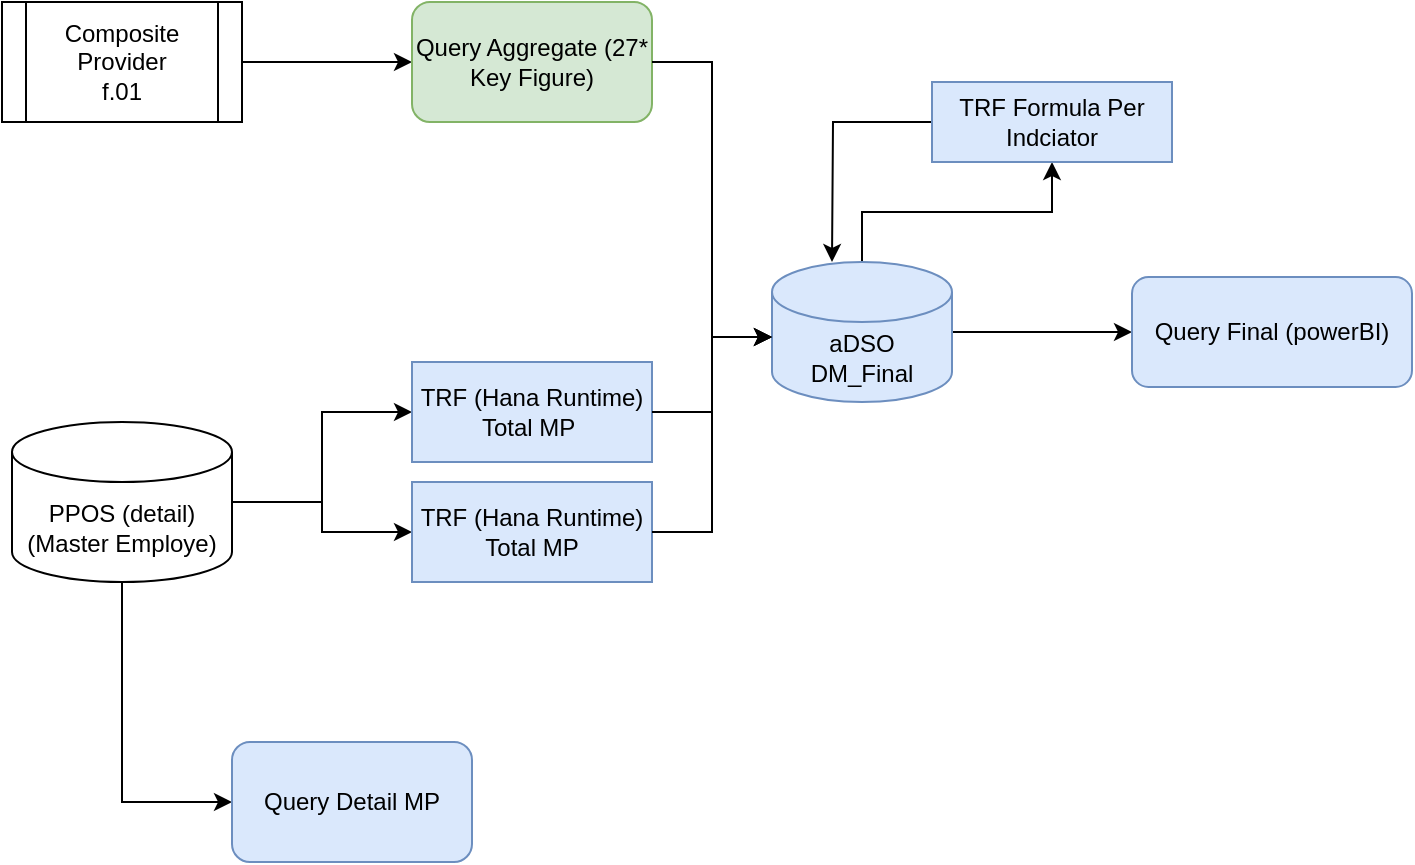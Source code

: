 <mxfile version="28.0.4">
  <diagram name="Page-1" id="U_SA3HE6gFZlru9x9uHu">
    <mxGraphModel dx="1042" dy="562" grid="1" gridSize="10" guides="1" tooltips="1" connect="1" arrows="1" fold="1" page="1" pageScale="1" pageWidth="850" pageHeight="1100" math="0" shadow="0">
      <root>
        <mxCell id="0" />
        <mxCell id="1" parent="0" />
        <mxCell id="Y4zUcHu51oirmXJA9-co-7" style="edgeStyle=orthogonalEdgeStyle;rounded=0;orthogonalLoop=1;jettySize=auto;html=1;" edge="1" parent="1" source="Y4zUcHu51oirmXJA9-co-1" target="Y4zUcHu51oirmXJA9-co-4">
          <mxGeometry relative="1" as="geometry" />
        </mxCell>
        <mxCell id="Y4zUcHu51oirmXJA9-co-1" value="Composite Provider&lt;div&gt;f.01&lt;/div&gt;" style="shape=process;whiteSpace=wrap;html=1;backgroundOutline=1;" vertex="1" parent="1">
          <mxGeometry x="55" y="90" width="120" height="60" as="geometry" />
        </mxCell>
        <mxCell id="Y4zUcHu51oirmXJA9-co-15" style="edgeStyle=orthogonalEdgeStyle;rounded=0;orthogonalLoop=1;jettySize=auto;html=1;entryX=0;entryY=0.5;entryDx=0;entryDy=0;" edge="1" parent="1" source="Y4zUcHu51oirmXJA9-co-2" target="Y4zUcHu51oirmXJA9-co-13">
          <mxGeometry relative="1" as="geometry" />
        </mxCell>
        <mxCell id="Y4zUcHu51oirmXJA9-co-20" style="edgeStyle=orthogonalEdgeStyle;rounded=0;orthogonalLoop=1;jettySize=auto;html=1;entryX=0;entryY=0.5;entryDx=0;entryDy=0;" edge="1" parent="1" source="Y4zUcHu51oirmXJA9-co-2" target="Y4zUcHu51oirmXJA9-co-19">
          <mxGeometry relative="1" as="geometry" />
        </mxCell>
        <mxCell id="Y4zUcHu51oirmXJA9-co-23" style="edgeStyle=orthogonalEdgeStyle;rounded=0;orthogonalLoop=1;jettySize=auto;html=1;entryX=0;entryY=0.5;entryDx=0;entryDy=0;" edge="1" parent="1" source="Y4zUcHu51oirmXJA9-co-2" target="Y4zUcHu51oirmXJA9-co-21">
          <mxGeometry relative="1" as="geometry" />
        </mxCell>
        <mxCell id="Y4zUcHu51oirmXJA9-co-2" value="PPOS (detail)&lt;br&gt;(Master Employe)" style="shape=cylinder3;whiteSpace=wrap;html=1;boundedLbl=1;backgroundOutline=1;size=15;" vertex="1" parent="1">
          <mxGeometry x="60" y="300" width="110" height="80" as="geometry" />
        </mxCell>
        <mxCell id="Y4zUcHu51oirmXJA9-co-18" style="edgeStyle=orthogonalEdgeStyle;rounded=0;orthogonalLoop=1;jettySize=auto;html=1;" edge="1" parent="1" source="Y4zUcHu51oirmXJA9-co-3" target="Y4zUcHu51oirmXJA9-co-17">
          <mxGeometry relative="1" as="geometry" />
        </mxCell>
        <mxCell id="Y4zUcHu51oirmXJA9-co-26" style="edgeStyle=orthogonalEdgeStyle;rounded=0;orthogonalLoop=1;jettySize=auto;html=1;entryX=0.5;entryY=1;entryDx=0;entryDy=0;" edge="1" parent="1" source="Y4zUcHu51oirmXJA9-co-3" target="Y4zUcHu51oirmXJA9-co-24">
          <mxGeometry relative="1" as="geometry" />
        </mxCell>
        <mxCell id="Y4zUcHu51oirmXJA9-co-3" value="aDSO&lt;br&gt;DM_Final" style="shape=cylinder3;whiteSpace=wrap;html=1;boundedLbl=1;backgroundOutline=1;size=15;fillColor=#dae8fc;strokeColor=#6c8ebf;" vertex="1" parent="1">
          <mxGeometry x="440" y="220" width="90" height="70" as="geometry" />
        </mxCell>
        <mxCell id="Y4zUcHu51oirmXJA9-co-4" value="Query Aggregate (27* Key Figure)" style="rounded=1;whiteSpace=wrap;html=1;fillColor=#d5e8d4;strokeColor=#82b366;" vertex="1" parent="1">
          <mxGeometry x="260" y="90" width="120" height="60" as="geometry" />
        </mxCell>
        <mxCell id="Y4zUcHu51oirmXJA9-co-8" style="edgeStyle=orthogonalEdgeStyle;rounded=0;orthogonalLoop=1;jettySize=auto;html=1;entryX=0;entryY=0;entryDx=0;entryDy=37.5;entryPerimeter=0;" edge="1" parent="1" source="Y4zUcHu51oirmXJA9-co-4" target="Y4zUcHu51oirmXJA9-co-3">
          <mxGeometry relative="1" as="geometry">
            <Array as="points">
              <mxPoint x="410" y="120" />
              <mxPoint x="410" y="258" />
            </Array>
          </mxGeometry>
        </mxCell>
        <mxCell id="Y4zUcHu51oirmXJA9-co-13" value="TRF (Hana Runtime)&lt;br&gt;Total MP&amp;nbsp;" style="rounded=0;whiteSpace=wrap;html=1;fillColor=#dae8fc;strokeColor=#6c8ebf;" vertex="1" parent="1">
          <mxGeometry x="260" y="270" width="120" height="50" as="geometry" />
        </mxCell>
        <mxCell id="Y4zUcHu51oirmXJA9-co-16" style="edgeStyle=orthogonalEdgeStyle;rounded=0;orthogonalLoop=1;jettySize=auto;html=1;entryX=0;entryY=0;entryDx=0;entryDy=37.5;entryPerimeter=0;" edge="1" parent="1" source="Y4zUcHu51oirmXJA9-co-13" target="Y4zUcHu51oirmXJA9-co-3">
          <mxGeometry relative="1" as="geometry" />
        </mxCell>
        <mxCell id="Y4zUcHu51oirmXJA9-co-17" value="Query Final (powerBI)" style="rounded=1;whiteSpace=wrap;html=1;fillColor=#dae8fc;strokeColor=#6c8ebf;" vertex="1" parent="1">
          <mxGeometry x="620" y="227.5" width="140" height="55" as="geometry" />
        </mxCell>
        <mxCell id="Y4zUcHu51oirmXJA9-co-19" value="Query Detail MP" style="rounded=1;whiteSpace=wrap;html=1;fillColor=#dae8fc;strokeColor=#6c8ebf;" vertex="1" parent="1">
          <mxGeometry x="170" y="460" width="120" height="60" as="geometry" />
        </mxCell>
        <mxCell id="Y4zUcHu51oirmXJA9-co-21" value="TRF (Hana Runtime)&lt;br&gt;Total MP" style="rounded=0;whiteSpace=wrap;html=1;fillColor=#dae8fc;strokeColor=#6c8ebf;" vertex="1" parent="1">
          <mxGeometry x="260" y="330" width="120" height="50" as="geometry" />
        </mxCell>
        <mxCell id="Y4zUcHu51oirmXJA9-co-22" style="edgeStyle=orthogonalEdgeStyle;rounded=0;orthogonalLoop=1;jettySize=auto;html=1;entryX=0;entryY=0;entryDx=0;entryDy=37.5;entryPerimeter=0;" edge="1" parent="1" source="Y4zUcHu51oirmXJA9-co-21" target="Y4zUcHu51oirmXJA9-co-3">
          <mxGeometry relative="1" as="geometry" />
        </mxCell>
        <mxCell id="Y4zUcHu51oirmXJA9-co-27" style="edgeStyle=orthogonalEdgeStyle;rounded=0;orthogonalLoop=1;jettySize=auto;html=1;" edge="1" parent="1" source="Y4zUcHu51oirmXJA9-co-24">
          <mxGeometry relative="1" as="geometry">
            <mxPoint x="470" y="220" as="targetPoint" />
          </mxGeometry>
        </mxCell>
        <mxCell id="Y4zUcHu51oirmXJA9-co-24" value="TRF Formula Per Indciator" style="rounded=0;whiteSpace=wrap;html=1;fillColor=#dae8fc;strokeColor=#6c8ebf;" vertex="1" parent="1">
          <mxGeometry x="520" y="130" width="120" height="40" as="geometry" />
        </mxCell>
      </root>
    </mxGraphModel>
  </diagram>
</mxfile>
